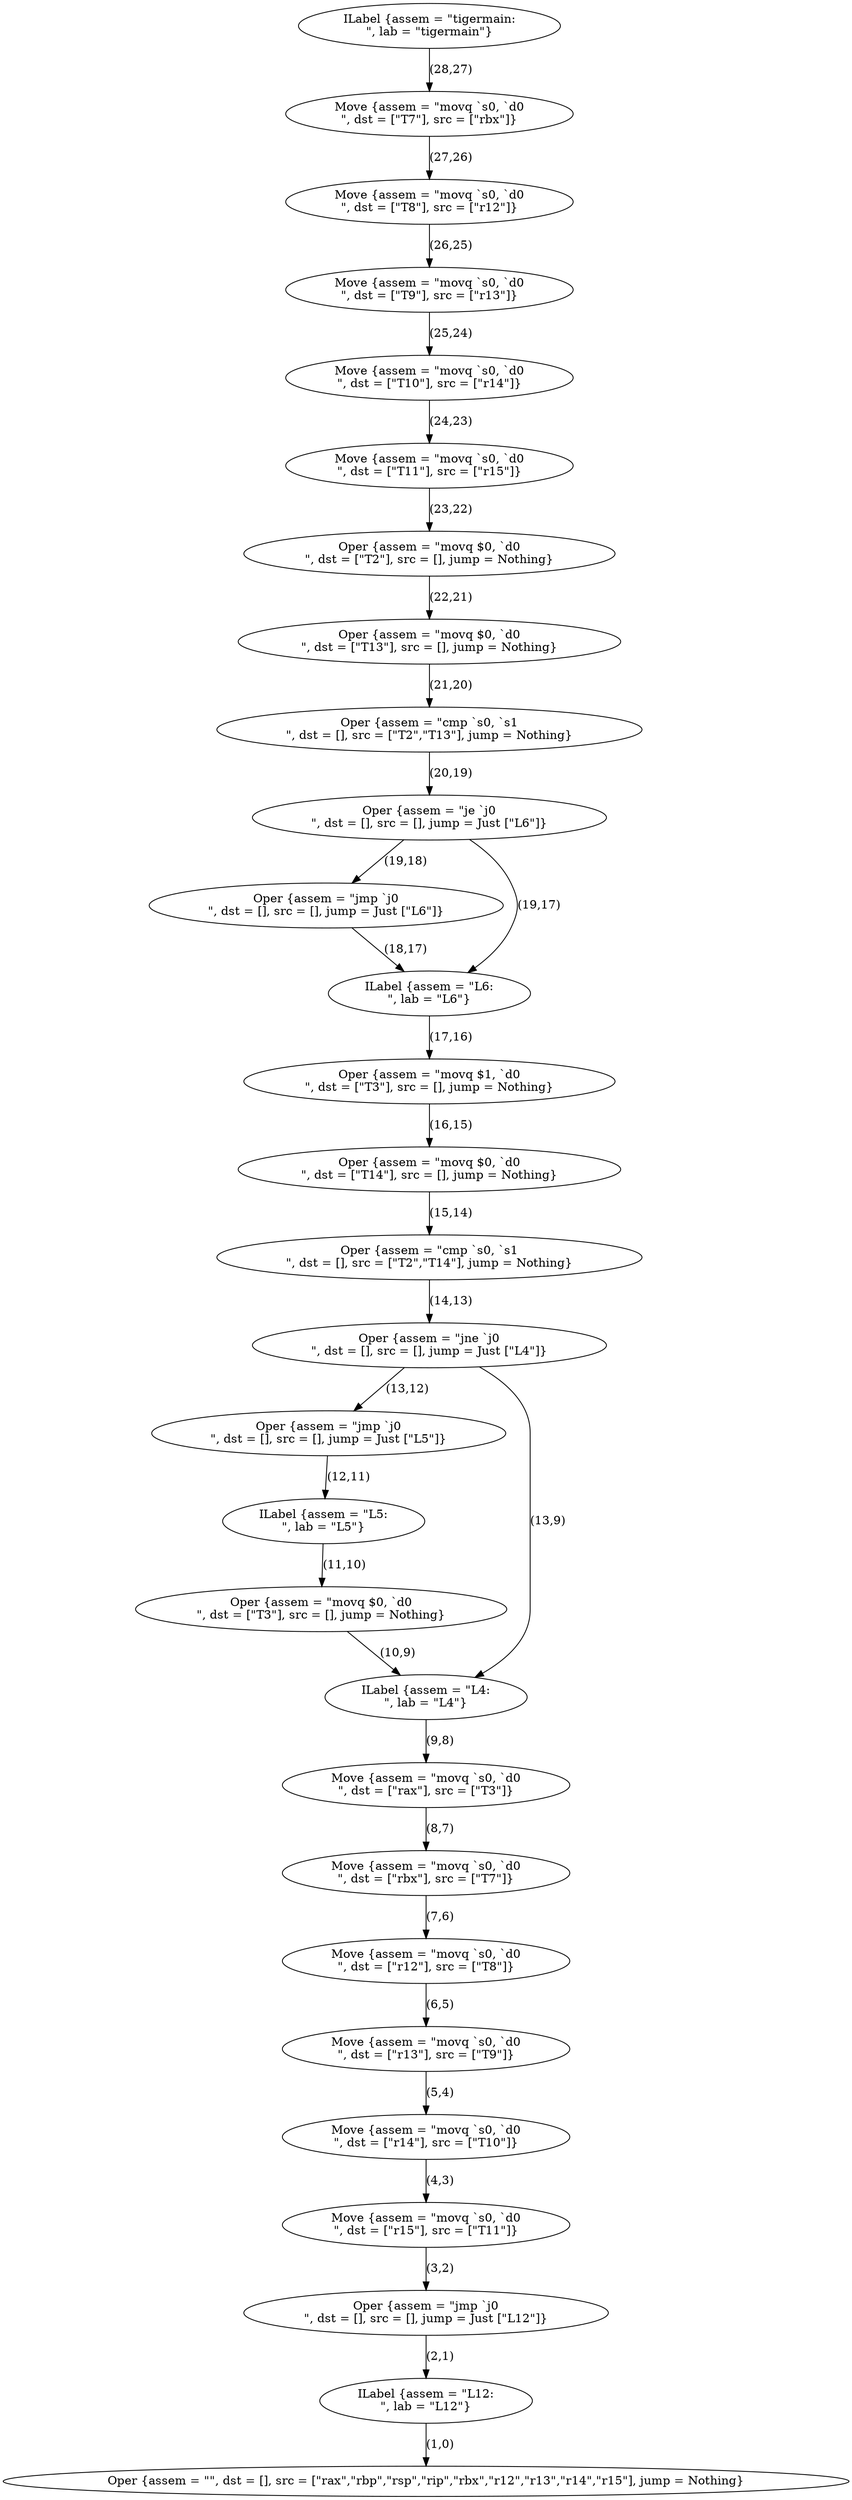 strict digraph FlowGraph {
    28 [label="ILabel {assem = \"tigermain:\n\", lab = \"tigermain\"}"];
    27 [label="Move {assem = \"movq `s0, `d0\n\", dst = [\"T7\"], src = [\"rbx\"]}"];
    26 [label="Move {assem = \"movq `s0, `d0\n\", dst = [\"T8\"], src = [\"r12\"]}"];
    25 [label="Move {assem = \"movq `s0, `d0\n\", dst = [\"T9\"], src = [\"r13\"]}"];
    24 [label="Move {assem = \"movq `s0, `d0\n\", dst = [\"T10\"], src = [\"r14\"]}"];
    23 [label="Move {assem = \"movq `s0, `d0\n\", dst = [\"T11\"], src = [\"r15\"]}"];
    22 [label="Oper {assem = \"movq $0, `d0\n\", dst = [\"T2\"], src = [], jump = Nothing}"];
    21 [label="Oper {assem = \"movq $0, `d0\n\", dst = [\"T13\"], src = [], jump = Nothing}"];
    20 [label="Oper {assem = \"cmp `s0, `s1\n\", dst = [], src = [\"T2\",\"T13\"], jump = Nothing}"];
    19 [label="Oper {assem = \"je `j0\n\", dst = [], src = [], jump = Just [\"L6\"]}"];
    18 [label="Oper {assem = \"jmp `j0\n\", dst = [], src = [], jump = Just [\"L6\"]}"];
    17 [label="ILabel {assem = \"L6:\n\", lab = \"L6\"}"];
    16 [label="Oper {assem = \"movq $1, `d0\n\", dst = [\"T3\"], src = [], jump = Nothing}"];
    15 [label="Oper {assem = \"movq $0, `d0\n\", dst = [\"T14\"], src = [], jump = Nothing}"];
    14 [label="Oper {assem = \"cmp `s0, `s1\n\", dst = [], src = [\"T2\",\"T14\"], jump = Nothing}"];
    13 [label="Oper {assem = \"jne `j0\n\", dst = [], src = [], jump = Just [\"L4\"]}"];
    12 [label="Oper {assem = \"jmp `j0\n\", dst = [], src = [], jump = Just [\"L5\"]}"];
    11 [label="ILabel {assem = \"L5:\n\", lab = \"L5\"}"];
    10 [label="Oper {assem = \"movq $0, `d0\n\", dst = [\"T3\"], src = [], jump = Nothing}"];
    9 [label="ILabel {assem = \"L4:\n\", lab = \"L4\"}"];
    8 [label="Move {assem = \"movq `s0, `d0\n\", dst = [\"rax\"], src = [\"T3\"]}"];
    7 [label="Move {assem = \"movq `s0, `d0\n\", dst = [\"rbx\"], src = [\"T7\"]}"];
    6 [label="Move {assem = \"movq `s0, `d0\n\", dst = [\"r12\"], src = [\"T8\"]}"];
    5 [label="Move {assem = \"movq `s0, `d0\n\", dst = [\"r13\"], src = [\"T9\"]}"];
    4 [label="Move {assem = \"movq `s0, `d0\n\", dst = [\"r14\"], src = [\"T10\"]}"];
    3 [label="Move {assem = \"movq `s0, `d0\n\", dst = [\"r15\"], src = [\"T11\"]}"];
    2 [label="Oper {assem = \"jmp `j0\n\", dst = [], src = [], jump = Just [\"L12\"]}"];
    1 [label="ILabel {assem = \"L12:\n\", lab = \"L12\"}"];
    0 [label="Oper {assem = \"\", dst = [], src = [\"rax\",\"rbp\",\"rsp\",\"rip\",\"rbx\",\"r12\",\"r13\",\"r14\",\"r15\"], jump = Nothing}"];
    28 -> 27 [label="(28,27)"];
    27 -> 26 [label="(27,26)"];
    26 -> 25 [label="(26,25)"];
    25 -> 24 [label="(25,24)"];
    24 -> 23 [label="(24,23)"];
    23 -> 22 [label="(23,22)"];
    22 -> 21 [label="(22,21)"];
    21 -> 20 [label="(21,20)"];
    20 -> 19 [label="(20,19)"];
    19 -> 18 [label="(19,18)"];
    19 -> 17 [label="(19,17)"];
    18 -> 17 [label="(18,17)"];
    17 -> 16 [label="(17,16)"];
    16 -> 15 [label="(16,15)"];
    15 -> 14 [label="(15,14)"];
    14 -> 13 [label="(14,13)"];
    13 -> 9 [label="(13,9)"];
    13 -> 12 [label="(13,12)"];
    12 -> 11 [label="(12,11)"];
    11 -> 10 [label="(11,10)"];
    10 -> 9 [label="(10,9)"];
    9 -> 8 [label="(9,8)"];
    8 -> 7 [label="(8,7)"];
    7 -> 6 [label="(7,6)"];
    6 -> 5 [label="(6,5)"];
    5 -> 4 [label="(5,4)"];
    4 -> 3 [label="(4,3)"];
    3 -> 2 [label="(3,2)"];
    2 -> 1 [label="(2,1)"];
    1 -> 0 [label="(1,0)"];
}